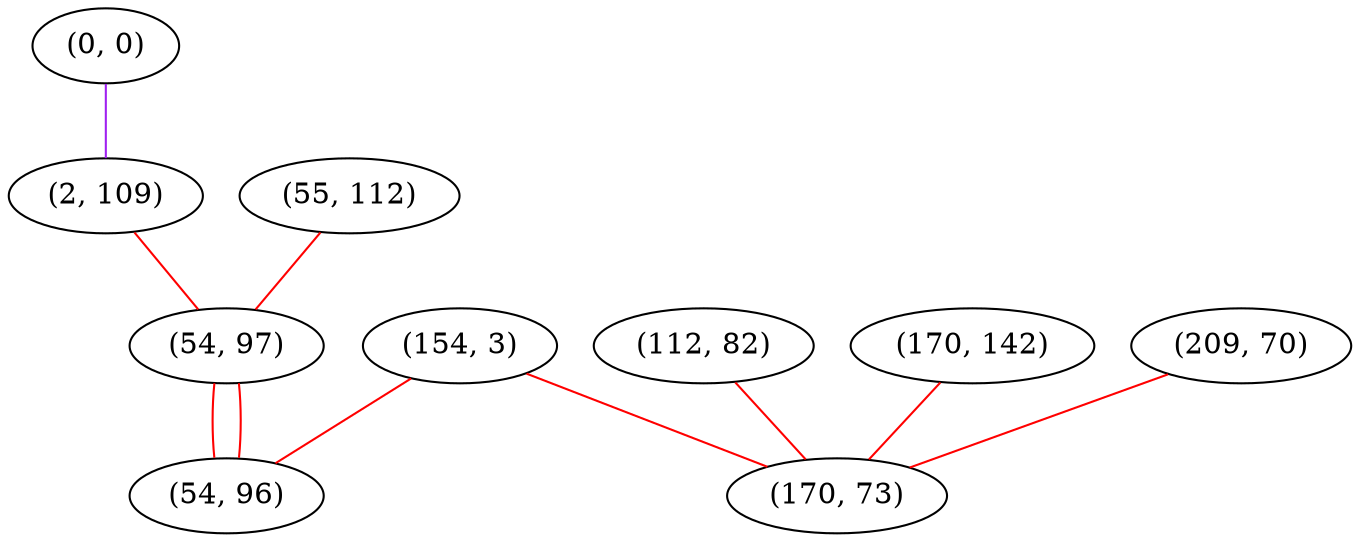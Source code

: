 graph "" {
"(0, 0)";
"(55, 112)";
"(154, 3)";
"(112, 82)";
"(2, 109)";
"(170, 142)";
"(209, 70)";
"(54, 97)";
"(54, 96)";
"(170, 73)";
"(0, 0)" -- "(2, 109)"  [color=purple, key=0, weight=4];
"(55, 112)" -- "(54, 97)"  [color=red, key=0, weight=1];
"(154, 3)" -- "(54, 96)"  [color=red, key=0, weight=1];
"(154, 3)" -- "(170, 73)"  [color=red, key=0, weight=1];
"(112, 82)" -- "(170, 73)"  [color=red, key=0, weight=1];
"(2, 109)" -- "(54, 97)"  [color=red, key=0, weight=1];
"(170, 142)" -- "(170, 73)"  [color=red, key=0, weight=1];
"(209, 70)" -- "(170, 73)"  [color=red, key=0, weight=1];
"(54, 97)" -- "(54, 96)"  [color=red, key=0, weight=1];
"(54, 97)" -- "(54, 96)"  [color=red, key=1, weight=1];
}
